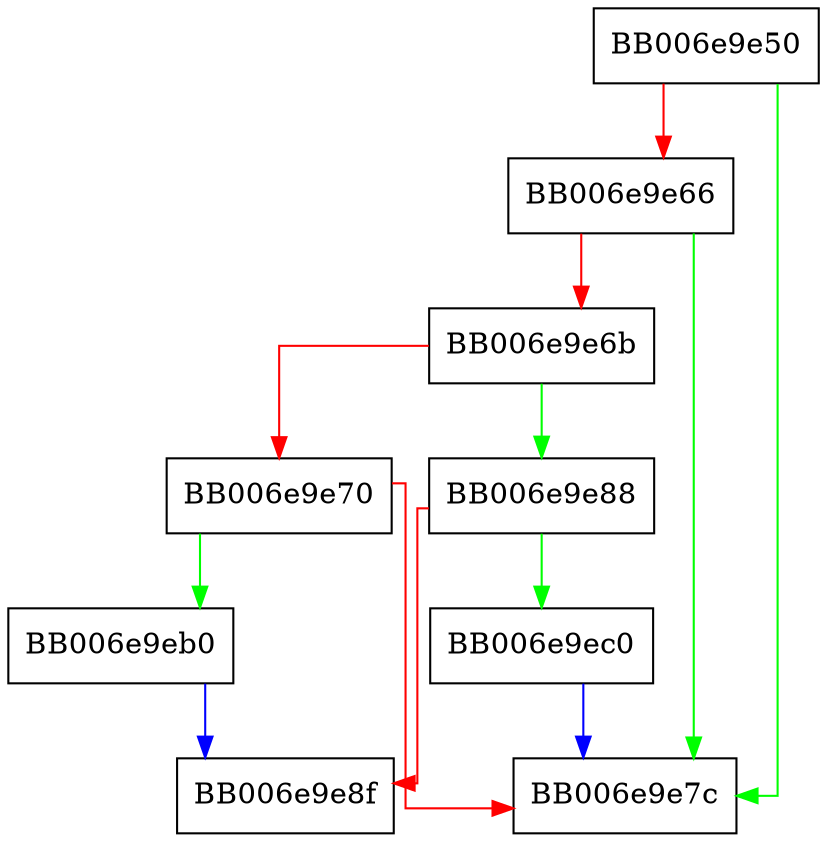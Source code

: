 digraph ecdsa_sign_init {
  node [shape="box"];
  graph [splines=ortho];
  BB006e9e50 -> BB006e9e7c [color="green"];
  BB006e9e50 -> BB006e9e66 [color="red"];
  BB006e9e66 -> BB006e9e7c [color="green"];
  BB006e9e66 -> BB006e9e6b [color="red"];
  BB006e9e6b -> BB006e9e88 [color="green"];
  BB006e9e6b -> BB006e9e70 [color="red"];
  BB006e9e70 -> BB006e9eb0 [color="green"];
  BB006e9e70 -> BB006e9e7c [color="red"];
  BB006e9e88 -> BB006e9ec0 [color="green"];
  BB006e9e88 -> BB006e9e8f [color="red"];
  BB006e9eb0 -> BB006e9e8f [color="blue"];
  BB006e9ec0 -> BB006e9e7c [color="blue"];
}